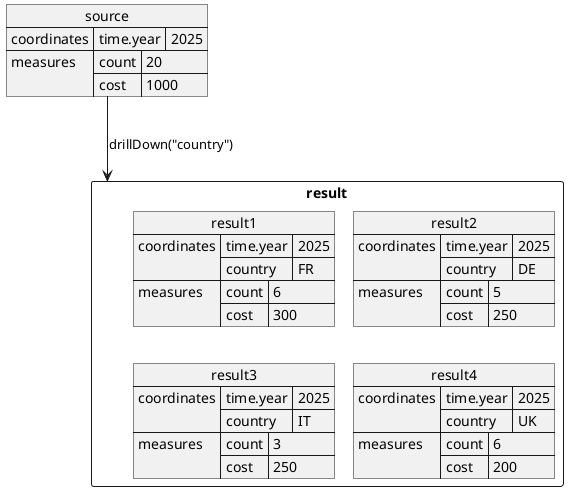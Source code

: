 @startuml
!pragma layout smetana

json source {
    "coordinates": {
        "time.year":"2025"
    },
    "measures": {
        "count": 20,
        "cost": 1000
    }
}

package result <<Rectangle>> {
    json result1 {
        "coordinates": {
            "time.year":"2025",
            "country":"FR"
        },
        "measures": {
            "count": 6,
            "cost": 300
        }
    }

    json result2 {
        "coordinates": {
            "time.year":"2025",
            "country":"DE"
        },
        "measures": {
            "count": 5,
            "cost": 250
        }
    }

    json result3 {
        "coordinates": {
            "time.year":"2025",
            "country":"IT"
        },
        "measures": {
            "count": 3,
            "cost": 250
        }
    }

    json result4 {
        "coordinates": {
            "time.year":"2025",
            "country":"UK"
        },
        "measures": {
            "count": 6,
            "cost": 200
        }
    }
}

source -down--> result : drillDown("country")

@endu